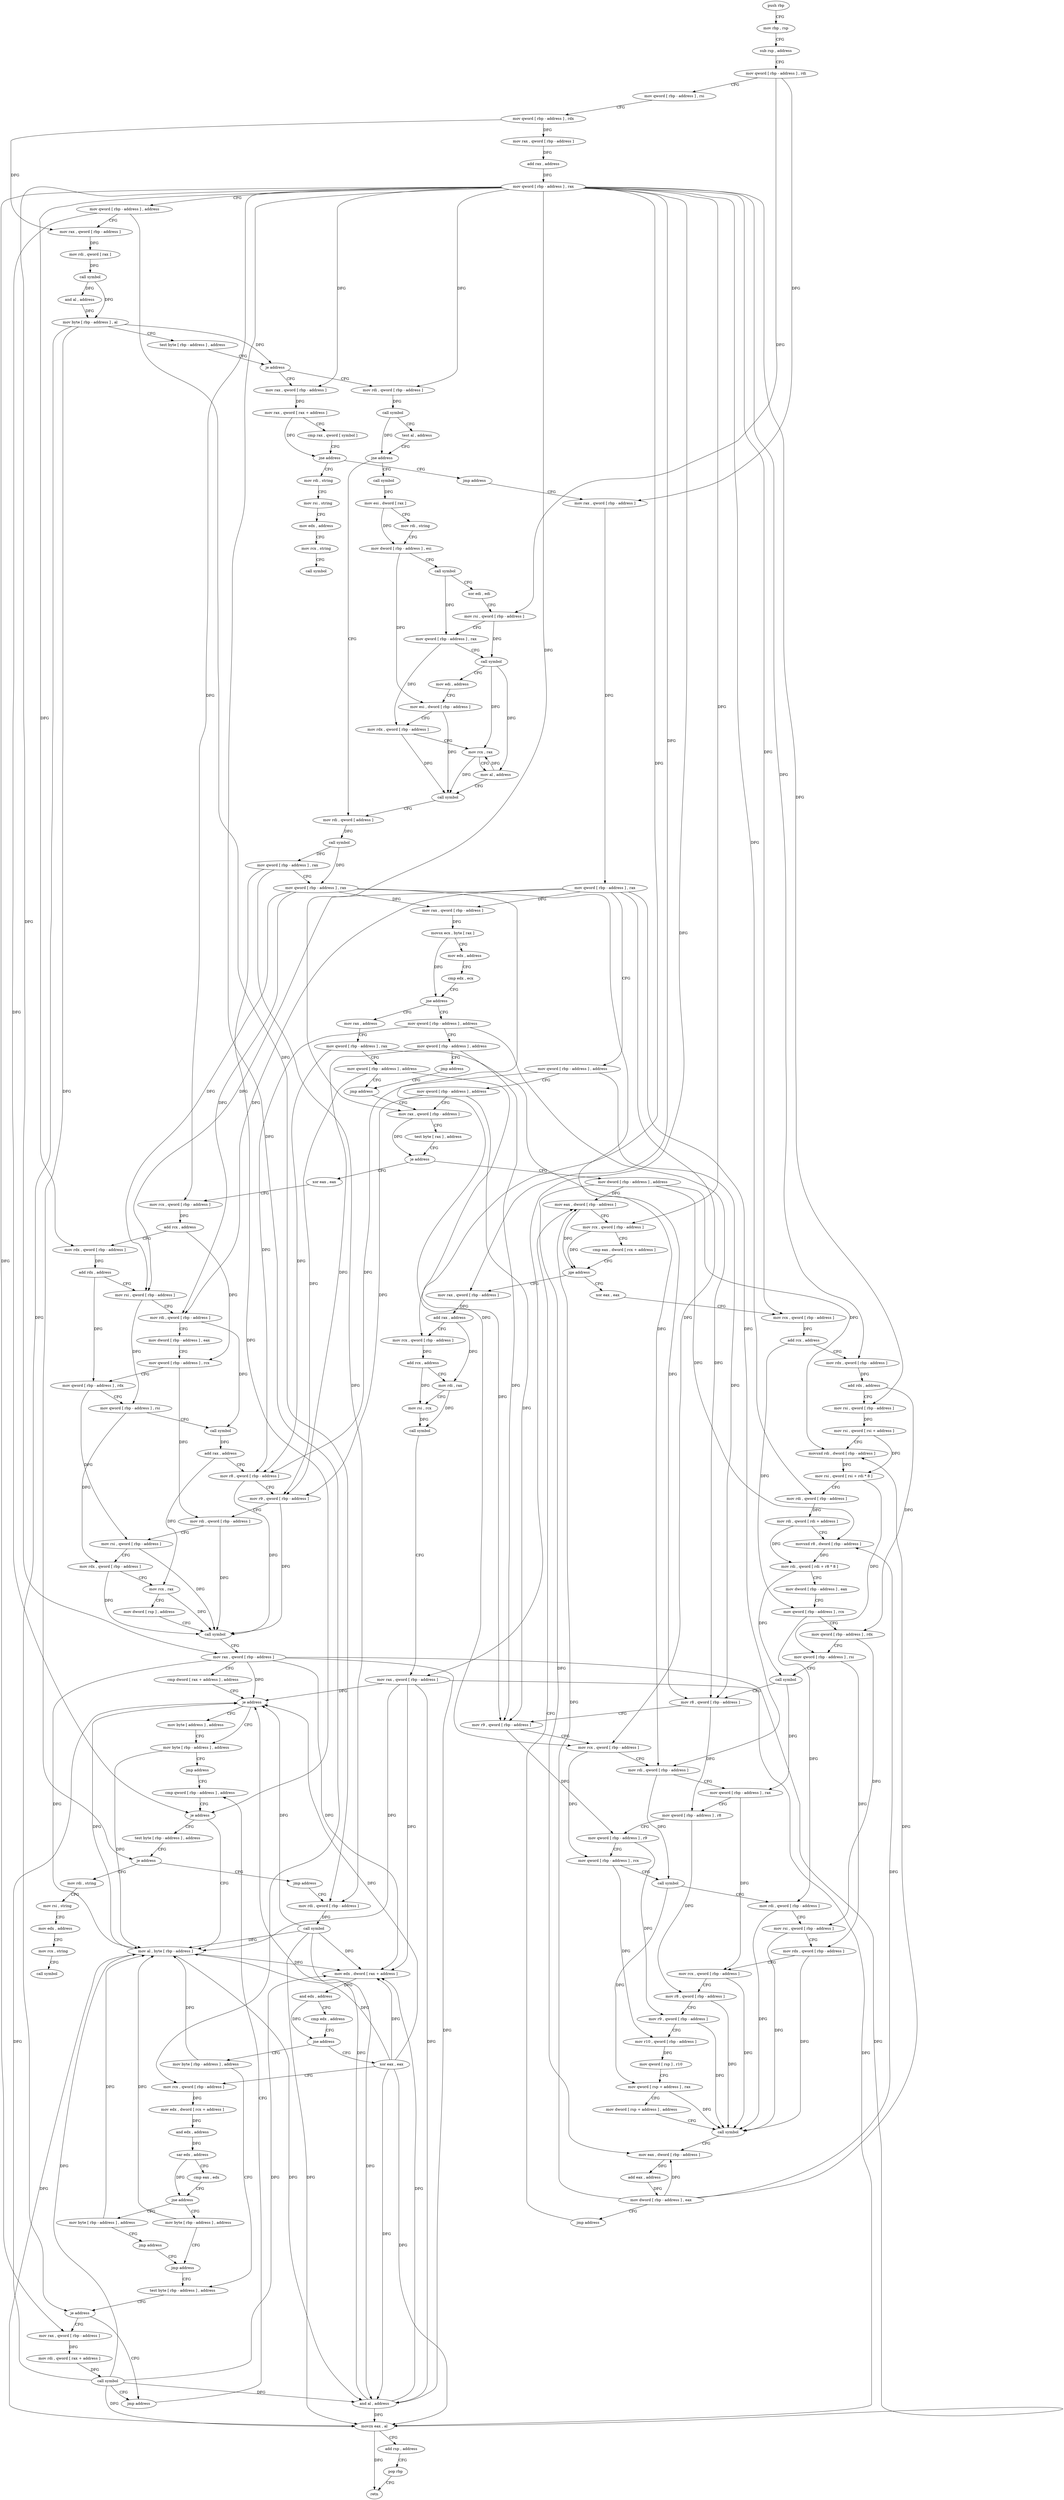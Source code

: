 digraph "func" {
"4224928" [label = "push rbp" ]
"4224929" [label = "mov rbp , rsp" ]
"4224932" [label = "sub rsp , address" ]
"4224939" [label = "mov qword [ rbp - address ] , rdi" ]
"4224943" [label = "mov qword [ rbp - address ] , rsi" ]
"4224947" [label = "mov qword [ rbp - address ] , rdx" ]
"4224951" [label = "mov rax , qword [ rbp - address ]" ]
"4224955" [label = "add rax , address" ]
"4224961" [label = "mov qword [ rbp - address ] , rax" ]
"4224965" [label = "mov qword [ rbp - address ] , address" ]
"4224973" [label = "mov rax , qword [ rbp - address ]" ]
"4224977" [label = "mov rdi , qword [ rax ]" ]
"4224980" [label = "call symbol" ]
"4224985" [label = "and al , address" ]
"4224987" [label = "mov byte [ rbp - address ] , al" ]
"4224990" [label = "test byte [ rbp - address ] , address" ]
"4224994" [label = "je address" ]
"4225168" [label = "mov rax , qword [ rbp - address ]" ]
"4225000" [label = "mov rdi , qword [ rbp - address ]" ]
"4225172" [label = "mov rax , qword [ rax + address ]" ]
"4225179" [label = "cmp rax , qword [ symbol ]" ]
"4225187" [label = "jne address" ]
"4225198" [label = "mov rdi , string" ]
"4225193" [label = "jmp address" ]
"4225004" [label = "call symbol" ]
"4225009" [label = "test al , address" ]
"4225011" [label = "jne address" ]
"4225079" [label = "mov rdi , qword [ address ]" ]
"4225017" [label = "call symbol" ]
"4225208" [label = "mov rsi , string" ]
"4225218" [label = "mov edx , address" ]
"4225223" [label = "mov rcx , string" ]
"4225233" [label = "call symbol" ]
"4225238" [label = "mov rax , qword [ rbp - address ]" ]
"4225087" [label = "call symbol" ]
"4225092" [label = "mov qword [ rbp - address ] , rax" ]
"4225096" [label = "mov qword [ rbp - address ] , rax" ]
"4225100" [label = "mov rax , qword [ rbp - address ]" ]
"4225104" [label = "movsx ecx , byte [ rax ]" ]
"4225107" [label = "mov edx , address" ]
"4225112" [label = "cmp edx , ecx" ]
"4225114" [label = "jne address" ]
"4225141" [label = "mov rax , address" ]
"4225120" [label = "mov qword [ rbp - address ] , address" ]
"4225022" [label = "mov esi , dword [ rax ]" ]
"4225024" [label = "mov rdi , string" ]
"4225034" [label = "mov dword [ rbp - address ] , esi" ]
"4225037" [label = "call symbol" ]
"4225042" [label = "xor edi , edi" ]
"4225044" [label = "mov rsi , qword [ rbp - address ]" ]
"4225048" [label = "mov qword [ rbp - address ] , rax" ]
"4225052" [label = "call symbol" ]
"4225057" [label = "mov edi , address" ]
"4225062" [label = "mov esi , dword [ rbp - address ]" ]
"4225065" [label = "mov rdx , qword [ rbp - address ]" ]
"4225069" [label = "mov rcx , rax" ]
"4225072" [label = "mov al , address" ]
"4225074" [label = "call symbol" ]
"4225242" [label = "mov qword [ rbp - address ] , rax" ]
"4225246" [label = "mov qword [ rbp - address ] , address" ]
"4225254" [label = "mov qword [ rbp - address ] , address" ]
"4225262" [label = "mov rax , qword [ rbp - address ]" ]
"4225151" [label = "mov qword [ rbp - address ] , rax" ]
"4225155" [label = "mov qword [ rbp - address ] , address" ]
"4225163" [label = "jmp address" ]
"4225128" [label = "mov qword [ rbp - address ] , address" ]
"4225136" [label = "jmp address" ]
"4225402" [label = "mov dword [ rbp - address ] , address" ]
"4225409" [label = "mov eax , dword [ rbp - address ]" ]
"4225275" [label = "xor eax , eax" ]
"4225277" [label = "mov rcx , qword [ rbp - address ]" ]
"4225281" [label = "add rcx , address" ]
"4225288" [label = "mov rdx , qword [ rbp - address ]" ]
"4225292" [label = "add rdx , address" ]
"4225299" [label = "mov rsi , qword [ rbp - address ]" ]
"4225303" [label = "mov rdi , qword [ rbp - address ]" ]
"4225307" [label = "mov dword [ rbp - address ] , eax" ]
"4225310" [label = "mov qword [ rbp - address ] , rcx" ]
"4225314" [label = "mov qword [ rbp - address ] , rdx" ]
"4225318" [label = "mov qword [ rbp - address ] , rsi" ]
"4225322" [label = "call symbol" ]
"4225327" [label = "add rax , address" ]
"4225333" [label = "mov r8 , qword [ rbp - address ]" ]
"4225337" [label = "mov r9 , qword [ rbp - address ]" ]
"4225341" [label = "mov rdi , qword [ rbp - address ]" ]
"4225345" [label = "mov rsi , qword [ rbp - address ]" ]
"4225349" [label = "mov rdx , qword [ rbp - address ]" ]
"4225353" [label = "mov rcx , rax" ]
"4225356" [label = "mov dword [ rsp ] , address" ]
"4225363" [label = "call symbol" ]
"4225368" [label = "mov rax , qword [ rbp - address ]" ]
"4225372" [label = "cmp dword [ rax + address ] , address" ]
"4225379" [label = "je address" ]
"4225393" [label = "mov byte [ rbp - address ] , address" ]
"4225385" [label = "mov byte [ address ] , address" ]
"4225266" [label = "test byte [ rax ] , address" ]
"4225269" [label = "je address" ]
"4225653" [label = "mov rax , qword [ rbp - address ]" ]
"4225657" [label = "add rax , address" ]
"4225663" [label = "mov rcx , qword [ rbp - address ]" ]
"4225667" [label = "add rcx , address" ]
"4225674" [label = "mov rdi , rax" ]
"4225677" [label = "mov rsi , rcx" ]
"4225680" [label = "call symbol" ]
"4225685" [label = "mov rax , qword [ rbp - address ]" ]
"4225689" [label = "mov edx , dword [ rax + address ]" ]
"4225695" [label = "and edx , address" ]
"4225698" [label = "cmp edx , address" ]
"4225701" [label = "jne address" ]
"4225754" [label = "mov byte [ rbp - address ] , address" ]
"4225707" [label = "xor eax , eax" ]
"4225428" [label = "xor eax , eax" ]
"4225430" [label = "mov rcx , qword [ rbp - address ]" ]
"4225434" [label = "add rcx , address" ]
"4225441" [label = "mov rdx , qword [ rbp - address ]" ]
"4225445" [label = "add rdx , address" ]
"4225452" [label = "mov rsi , qword [ rbp - address ]" ]
"4225456" [label = "mov rsi , qword [ rsi + address ]" ]
"4225463" [label = "movsxd rdi , dword [ rbp - address ]" ]
"4225467" [label = "mov rsi , qword [ rsi + rdi * 8 ]" ]
"4225471" [label = "mov rdi , qword [ rbp - address ]" ]
"4225475" [label = "mov rdi , qword [ rdi + address ]" ]
"4225482" [label = "movsxd r8 , dword [ rbp - address ]" ]
"4225486" [label = "mov rdi , qword [ rdi + r8 * 8 ]" ]
"4225490" [label = "mov dword [ rbp - address ] , eax" ]
"4225493" [label = "mov qword [ rbp - address ] , rcx" ]
"4225500" [label = "mov qword [ rbp - address ] , rdx" ]
"4225507" [label = "mov qword [ rbp - address ] , rsi" ]
"4225514" [label = "call symbol" ]
"4225519" [label = "mov r8 , qword [ rbp - address ]" ]
"4225523" [label = "mov r9 , qword [ rbp - address ]" ]
"4225527" [label = "mov rcx , qword [ rbp - address ]" ]
"4225531" [label = "mov rdi , qword [ rbp - address ]" ]
"4225535" [label = "mov qword [ rbp - address ] , rax" ]
"4225542" [label = "mov qword [ rbp - address ] , r8" ]
"4225549" [label = "mov qword [ rbp - address ] , r9" ]
"4225556" [label = "mov qword [ rbp - address ] , rcx" ]
"4225563" [label = "call symbol" ]
"4225568" [label = "mov rdi , qword [ rbp - address ]" ]
"4225575" [label = "mov rsi , qword [ rbp - address ]" ]
"4225582" [label = "mov rdx , qword [ rbp - address ]" ]
"4225589" [label = "mov rcx , qword [ rbp - address ]" ]
"4225596" [label = "mov r8 , qword [ rbp - address ]" ]
"4225603" [label = "mov r9 , qword [ rbp - address ]" ]
"4225610" [label = "mov r10 , qword [ rbp - address ]" ]
"4225617" [label = "mov qword [ rsp ] , r10" ]
"4225621" [label = "mov qword [ rsp + address ] , rax" ]
"4225626" [label = "mov dword [ rsp + address ] , address" ]
"4225634" [label = "call symbol" ]
"4225639" [label = "mov eax , dword [ rbp - address ]" ]
"4225642" [label = "add eax , address" ]
"4225645" [label = "mov dword [ rbp - address ] , eax" ]
"4225648" [label = "jmp address" ]
"4225397" [label = "jmp address" ]
"4225789" [label = "cmp qword [ rbp - address ] , address" ]
"4225758" [label = "test byte [ rbp - address ] , address" ]
"4225709" [label = "mov rcx , qword [ rbp - address ]" ]
"4225713" [label = "mov edx , dword [ rcx + address ]" ]
"4225719" [label = "and edx , address" ]
"4225725" [label = "sar edx , address" ]
"4225728" [label = "cmp eax , edx" ]
"4225730" [label = "jne address" ]
"4225745" [label = "mov byte [ rbp - address ] , address" ]
"4225736" [label = "mov byte [ rbp - address ] , address" ]
"4225412" [label = "mov rcx , qword [ rbp - address ]" ]
"4225416" [label = "cmp eax , dword [ rcx + address ]" ]
"4225422" [label = "jge address" ]
"4225794" [label = "je address" ]
"4225864" [label = "mov al , byte [ rbp - address ]" ]
"4225800" [label = "test byte [ rbp - address ] , address" ]
"4225784" [label = "jmp address" ]
"4225768" [label = "mov rax , qword [ rbp - address ]" ]
"4225772" [label = "mov rdi , qword [ rax + address ]" ]
"4225779" [label = "call symbol" ]
"4225749" [label = "jmp address" ]
"4225740" [label = "jmp address" ]
"4225867" [label = "and al , address" ]
"4225869" [label = "movzx eax , al" ]
"4225872" [label = "add rsp , address" ]
"4225879" [label = "pop rbp" ]
"4225880" [label = "retn" ]
"4225804" [label = "je address" ]
"4225815" [label = "mov rdi , string" ]
"4225810" [label = "jmp address" ]
"4225762" [label = "je address" ]
"4225825" [label = "mov rsi , string" ]
"4225835" [label = "mov edx , address" ]
"4225840" [label = "mov rcx , string" ]
"4225850" [label = "call symbol" ]
"4225855" [label = "mov rdi , qword [ rbp - address ]" ]
"4225859" [label = "call symbol" ]
"4224928" -> "4224929" [ label = "CFG" ]
"4224929" -> "4224932" [ label = "CFG" ]
"4224932" -> "4224939" [ label = "CFG" ]
"4224939" -> "4224943" [ label = "CFG" ]
"4224939" -> "4225044" [ label = "DFG" ]
"4224939" -> "4225238" [ label = "DFG" ]
"4224943" -> "4224947" [ label = "CFG" ]
"4224947" -> "4224951" [ label = "DFG" ]
"4224947" -> "4224973" [ label = "DFG" ]
"4224951" -> "4224955" [ label = "DFG" ]
"4224955" -> "4224961" [ label = "DFG" ]
"4224961" -> "4224965" [ label = "CFG" ]
"4224961" -> "4225168" [ label = "DFG" ]
"4224961" -> "4225000" [ label = "DFG" ]
"4224961" -> "4225262" [ label = "DFG" ]
"4224961" -> "4225277" [ label = "DFG" ]
"4224961" -> "4225288" [ label = "DFG" ]
"4224961" -> "4225368" [ label = "DFG" ]
"4224961" -> "4225412" [ label = "DFG" ]
"4224961" -> "4225653" [ label = "DFG" ]
"4224961" -> "4225663" [ label = "DFG" ]
"4224961" -> "4225685" [ label = "DFG" ]
"4224961" -> "4225430" [ label = "DFG" ]
"4224961" -> "4225441" [ label = "DFG" ]
"4224961" -> "4225452" [ label = "DFG" ]
"4224961" -> "4225471" [ label = "DFG" ]
"4224961" -> "4225709" [ label = "DFG" ]
"4224961" -> "4225768" [ label = "DFG" ]
"4224965" -> "4224973" [ label = "CFG" ]
"4224965" -> "4225794" [ label = "DFG" ]
"4224965" -> "4225855" [ label = "DFG" ]
"4224973" -> "4224977" [ label = "DFG" ]
"4224977" -> "4224980" [ label = "DFG" ]
"4224980" -> "4224985" [ label = "DFG" ]
"4224980" -> "4224987" [ label = "DFG" ]
"4224985" -> "4224987" [ label = "DFG" ]
"4224987" -> "4224990" [ label = "CFG" ]
"4224987" -> "4224994" [ label = "DFG" ]
"4224987" -> "4225804" [ label = "DFG" ]
"4224987" -> "4225762" [ label = "DFG" ]
"4224990" -> "4224994" [ label = "CFG" ]
"4224994" -> "4225168" [ label = "CFG" ]
"4224994" -> "4225000" [ label = "CFG" ]
"4225168" -> "4225172" [ label = "DFG" ]
"4225000" -> "4225004" [ label = "DFG" ]
"4225172" -> "4225179" [ label = "CFG" ]
"4225172" -> "4225187" [ label = "DFG" ]
"4225179" -> "4225187" [ label = "CFG" ]
"4225187" -> "4225198" [ label = "CFG" ]
"4225187" -> "4225193" [ label = "CFG" ]
"4225198" -> "4225208" [ label = "CFG" ]
"4225193" -> "4225238" [ label = "CFG" ]
"4225004" -> "4225009" [ label = "CFG" ]
"4225004" -> "4225011" [ label = "DFG" ]
"4225009" -> "4225011" [ label = "CFG" ]
"4225011" -> "4225079" [ label = "CFG" ]
"4225011" -> "4225017" [ label = "CFG" ]
"4225079" -> "4225087" [ label = "DFG" ]
"4225017" -> "4225022" [ label = "DFG" ]
"4225208" -> "4225218" [ label = "CFG" ]
"4225218" -> "4225223" [ label = "CFG" ]
"4225223" -> "4225233" [ label = "CFG" ]
"4225238" -> "4225242" [ label = "DFG" ]
"4225087" -> "4225092" [ label = "DFG" ]
"4225087" -> "4225096" [ label = "DFG" ]
"4225092" -> "4225096" [ label = "CFG" ]
"4225092" -> "4225794" [ label = "DFG" ]
"4225092" -> "4225855" [ label = "DFG" ]
"4225096" -> "4225100" [ label = "DFG" ]
"4225096" -> "4225299" [ label = "DFG" ]
"4225096" -> "4225303" [ label = "DFG" ]
"4225096" -> "4225527" [ label = "DFG" ]
"4225096" -> "4225531" [ label = "DFG" ]
"4225100" -> "4225104" [ label = "DFG" ]
"4225104" -> "4225107" [ label = "CFG" ]
"4225104" -> "4225114" [ label = "DFG" ]
"4225107" -> "4225112" [ label = "CFG" ]
"4225112" -> "4225114" [ label = "CFG" ]
"4225114" -> "4225141" [ label = "CFG" ]
"4225114" -> "4225120" [ label = "CFG" ]
"4225141" -> "4225151" [ label = "CFG" ]
"4225120" -> "4225128" [ label = "CFG" ]
"4225120" -> "4225333" [ label = "DFG" ]
"4225120" -> "4225519" [ label = "DFG" ]
"4225022" -> "4225024" [ label = "CFG" ]
"4225022" -> "4225034" [ label = "DFG" ]
"4225024" -> "4225034" [ label = "CFG" ]
"4225034" -> "4225037" [ label = "CFG" ]
"4225034" -> "4225062" [ label = "DFG" ]
"4225037" -> "4225042" [ label = "CFG" ]
"4225037" -> "4225048" [ label = "DFG" ]
"4225042" -> "4225044" [ label = "CFG" ]
"4225044" -> "4225048" [ label = "CFG" ]
"4225044" -> "4225052" [ label = "DFG" ]
"4225048" -> "4225052" [ label = "CFG" ]
"4225048" -> "4225065" [ label = "DFG" ]
"4225052" -> "4225057" [ label = "CFG" ]
"4225052" -> "4225069" [ label = "DFG" ]
"4225052" -> "4225072" [ label = "DFG" ]
"4225057" -> "4225062" [ label = "CFG" ]
"4225062" -> "4225065" [ label = "CFG" ]
"4225062" -> "4225074" [ label = "DFG" ]
"4225065" -> "4225069" [ label = "CFG" ]
"4225065" -> "4225074" [ label = "DFG" ]
"4225069" -> "4225072" [ label = "CFG" ]
"4225069" -> "4225074" [ label = "DFG" ]
"4225072" -> "4225074" [ label = "CFG" ]
"4225072" -> "4225069" [ label = "DFG" ]
"4225074" -> "4225079" [ label = "CFG" ]
"4225242" -> "4225246" [ label = "CFG" ]
"4225242" -> "4225100" [ label = "DFG" ]
"4225242" -> "4225299" [ label = "DFG" ]
"4225242" -> "4225303" [ label = "DFG" ]
"4225242" -> "4225527" [ label = "DFG" ]
"4225242" -> "4225531" [ label = "DFG" ]
"4225246" -> "4225254" [ label = "CFG" ]
"4225246" -> "4225333" [ label = "DFG" ]
"4225246" -> "4225519" [ label = "DFG" ]
"4225254" -> "4225262" [ label = "CFG" ]
"4225254" -> "4225337" [ label = "DFG" ]
"4225254" -> "4225523" [ label = "DFG" ]
"4225262" -> "4225266" [ label = "CFG" ]
"4225262" -> "4225269" [ label = "DFG" ]
"4225151" -> "4225155" [ label = "CFG" ]
"4225151" -> "4225333" [ label = "DFG" ]
"4225151" -> "4225519" [ label = "DFG" ]
"4225155" -> "4225163" [ label = "CFG" ]
"4225155" -> "4225337" [ label = "DFG" ]
"4225155" -> "4225523" [ label = "DFG" ]
"4225163" -> "4225262" [ label = "CFG" ]
"4225128" -> "4225136" [ label = "CFG" ]
"4225128" -> "4225337" [ label = "DFG" ]
"4225128" -> "4225523" [ label = "DFG" ]
"4225136" -> "4225163" [ label = "CFG" ]
"4225402" -> "4225409" [ label = "DFG" ]
"4225402" -> "4225463" [ label = "DFG" ]
"4225402" -> "4225482" [ label = "DFG" ]
"4225402" -> "4225639" [ label = "DFG" ]
"4225409" -> "4225412" [ label = "CFG" ]
"4225409" -> "4225422" [ label = "DFG" ]
"4225275" -> "4225277" [ label = "CFG" ]
"4225277" -> "4225281" [ label = "DFG" ]
"4225281" -> "4225288" [ label = "CFG" ]
"4225281" -> "4225310" [ label = "DFG" ]
"4225288" -> "4225292" [ label = "DFG" ]
"4225292" -> "4225299" [ label = "CFG" ]
"4225292" -> "4225314" [ label = "DFG" ]
"4225299" -> "4225303" [ label = "CFG" ]
"4225299" -> "4225318" [ label = "DFG" ]
"4225303" -> "4225307" [ label = "CFG" ]
"4225303" -> "4225322" [ label = "DFG" ]
"4225307" -> "4225310" [ label = "CFG" ]
"4225310" -> "4225314" [ label = "CFG" ]
"4225310" -> "4225341" [ label = "DFG" ]
"4225314" -> "4225318" [ label = "CFG" ]
"4225314" -> "4225345" [ label = "DFG" ]
"4225318" -> "4225322" [ label = "CFG" ]
"4225318" -> "4225349" [ label = "DFG" ]
"4225322" -> "4225327" [ label = "DFG" ]
"4225327" -> "4225333" [ label = "CFG" ]
"4225327" -> "4225353" [ label = "DFG" ]
"4225333" -> "4225337" [ label = "CFG" ]
"4225333" -> "4225363" [ label = "DFG" ]
"4225337" -> "4225341" [ label = "CFG" ]
"4225337" -> "4225363" [ label = "DFG" ]
"4225341" -> "4225345" [ label = "CFG" ]
"4225341" -> "4225363" [ label = "DFG" ]
"4225345" -> "4225349" [ label = "CFG" ]
"4225345" -> "4225363" [ label = "DFG" ]
"4225349" -> "4225353" [ label = "CFG" ]
"4225349" -> "4225363" [ label = "DFG" ]
"4225353" -> "4225356" [ label = "CFG" ]
"4225353" -> "4225363" [ label = "DFG" ]
"4225356" -> "4225363" [ label = "CFG" ]
"4225363" -> "4225368" [ label = "CFG" ]
"4225368" -> "4225372" [ label = "CFG" ]
"4225368" -> "4225379" [ label = "DFG" ]
"4225368" -> "4225689" [ label = "DFG" ]
"4225368" -> "4225864" [ label = "DFG" ]
"4225368" -> "4225867" [ label = "DFG" ]
"4225368" -> "4225869" [ label = "DFG" ]
"4225372" -> "4225379" [ label = "CFG" ]
"4225379" -> "4225393" [ label = "CFG" ]
"4225379" -> "4225385" [ label = "CFG" ]
"4225393" -> "4225397" [ label = "CFG" ]
"4225393" -> "4225864" [ label = "DFG" ]
"4225385" -> "4225393" [ label = "CFG" ]
"4225266" -> "4225269" [ label = "CFG" ]
"4225269" -> "4225402" [ label = "CFG" ]
"4225269" -> "4225275" [ label = "CFG" ]
"4225653" -> "4225657" [ label = "DFG" ]
"4225657" -> "4225663" [ label = "CFG" ]
"4225657" -> "4225674" [ label = "DFG" ]
"4225663" -> "4225667" [ label = "DFG" ]
"4225667" -> "4225674" [ label = "CFG" ]
"4225667" -> "4225677" [ label = "DFG" ]
"4225674" -> "4225677" [ label = "CFG" ]
"4225674" -> "4225680" [ label = "DFG" ]
"4225677" -> "4225680" [ label = "DFG" ]
"4225680" -> "4225685" [ label = "CFG" ]
"4225685" -> "4225689" [ label = "DFG" ]
"4225685" -> "4225379" [ label = "DFG" ]
"4225685" -> "4225864" [ label = "DFG" ]
"4225685" -> "4225867" [ label = "DFG" ]
"4225685" -> "4225869" [ label = "DFG" ]
"4225689" -> "4225695" [ label = "DFG" ]
"4225695" -> "4225698" [ label = "CFG" ]
"4225695" -> "4225701" [ label = "DFG" ]
"4225698" -> "4225701" [ label = "CFG" ]
"4225701" -> "4225754" [ label = "CFG" ]
"4225701" -> "4225707" [ label = "CFG" ]
"4225754" -> "4225758" [ label = "CFG" ]
"4225754" -> "4225864" [ label = "DFG" ]
"4225707" -> "4225709" [ label = "CFG" ]
"4225707" -> "4225379" [ label = "DFG" ]
"4225707" -> "4225689" [ label = "DFG" ]
"4225707" -> "4225864" [ label = "DFG" ]
"4225707" -> "4225867" [ label = "DFG" ]
"4225707" -> "4225869" [ label = "DFG" ]
"4225428" -> "4225430" [ label = "CFG" ]
"4225430" -> "4225434" [ label = "DFG" ]
"4225434" -> "4225441" [ label = "CFG" ]
"4225434" -> "4225493" [ label = "DFG" ]
"4225441" -> "4225445" [ label = "DFG" ]
"4225445" -> "4225452" [ label = "CFG" ]
"4225445" -> "4225500" [ label = "DFG" ]
"4225452" -> "4225456" [ label = "DFG" ]
"4225456" -> "4225463" [ label = "CFG" ]
"4225456" -> "4225467" [ label = "DFG" ]
"4225463" -> "4225467" [ label = "DFG" ]
"4225467" -> "4225471" [ label = "CFG" ]
"4225467" -> "4225507" [ label = "DFG" ]
"4225471" -> "4225475" [ label = "DFG" ]
"4225475" -> "4225482" [ label = "CFG" ]
"4225475" -> "4225486" [ label = "DFG" ]
"4225482" -> "4225486" [ label = "DFG" ]
"4225486" -> "4225490" [ label = "CFG" ]
"4225486" -> "4225514" [ label = "DFG" ]
"4225490" -> "4225493" [ label = "CFG" ]
"4225493" -> "4225500" [ label = "CFG" ]
"4225493" -> "4225568" [ label = "DFG" ]
"4225500" -> "4225507" [ label = "CFG" ]
"4225500" -> "4225575" [ label = "DFG" ]
"4225507" -> "4225514" [ label = "CFG" ]
"4225507" -> "4225582" [ label = "DFG" ]
"4225514" -> "4225519" [ label = "CFG" ]
"4225514" -> "4225535" [ label = "DFG" ]
"4225519" -> "4225523" [ label = "CFG" ]
"4225519" -> "4225542" [ label = "DFG" ]
"4225523" -> "4225527" [ label = "CFG" ]
"4225523" -> "4225549" [ label = "DFG" ]
"4225527" -> "4225531" [ label = "CFG" ]
"4225527" -> "4225556" [ label = "DFG" ]
"4225531" -> "4225535" [ label = "CFG" ]
"4225531" -> "4225563" [ label = "DFG" ]
"4225535" -> "4225542" [ label = "CFG" ]
"4225535" -> "4225589" [ label = "DFG" ]
"4225542" -> "4225549" [ label = "CFG" ]
"4225542" -> "4225596" [ label = "DFG" ]
"4225549" -> "4225556" [ label = "CFG" ]
"4225549" -> "4225603" [ label = "DFG" ]
"4225556" -> "4225563" [ label = "CFG" ]
"4225556" -> "4225610" [ label = "DFG" ]
"4225563" -> "4225568" [ label = "CFG" ]
"4225563" -> "4225621" [ label = "DFG" ]
"4225568" -> "4225575" [ label = "CFG" ]
"4225568" -> "4225634" [ label = "DFG" ]
"4225575" -> "4225582" [ label = "CFG" ]
"4225575" -> "4225634" [ label = "DFG" ]
"4225582" -> "4225589" [ label = "CFG" ]
"4225582" -> "4225634" [ label = "DFG" ]
"4225589" -> "4225596" [ label = "CFG" ]
"4225589" -> "4225634" [ label = "DFG" ]
"4225596" -> "4225603" [ label = "CFG" ]
"4225596" -> "4225634" [ label = "DFG" ]
"4225603" -> "4225610" [ label = "CFG" ]
"4225603" -> "4225634" [ label = "DFG" ]
"4225610" -> "4225617" [ label = "DFG" ]
"4225617" -> "4225621" [ label = "CFG" ]
"4225621" -> "4225626" [ label = "CFG" ]
"4225621" -> "4225634" [ label = "DFG" ]
"4225626" -> "4225634" [ label = "CFG" ]
"4225634" -> "4225639" [ label = "CFG" ]
"4225639" -> "4225642" [ label = "DFG" ]
"4225642" -> "4225645" [ label = "DFG" ]
"4225645" -> "4225648" [ label = "CFG" ]
"4225645" -> "4225409" [ label = "DFG" ]
"4225645" -> "4225463" [ label = "DFG" ]
"4225645" -> "4225482" [ label = "DFG" ]
"4225645" -> "4225639" [ label = "DFG" ]
"4225648" -> "4225409" [ label = "CFG" ]
"4225397" -> "4225789" [ label = "CFG" ]
"4225789" -> "4225794" [ label = "CFG" ]
"4225758" -> "4225762" [ label = "CFG" ]
"4225709" -> "4225713" [ label = "DFG" ]
"4225713" -> "4225719" [ label = "DFG" ]
"4225719" -> "4225725" [ label = "DFG" ]
"4225725" -> "4225728" [ label = "CFG" ]
"4225725" -> "4225730" [ label = "DFG" ]
"4225728" -> "4225730" [ label = "CFG" ]
"4225730" -> "4225745" [ label = "CFG" ]
"4225730" -> "4225736" [ label = "CFG" ]
"4225745" -> "4225749" [ label = "CFG" ]
"4225745" -> "4225864" [ label = "DFG" ]
"4225736" -> "4225740" [ label = "CFG" ]
"4225736" -> "4225864" [ label = "DFG" ]
"4225412" -> "4225416" [ label = "CFG" ]
"4225412" -> "4225422" [ label = "DFG" ]
"4225416" -> "4225422" [ label = "CFG" ]
"4225422" -> "4225653" [ label = "CFG" ]
"4225422" -> "4225428" [ label = "CFG" ]
"4225794" -> "4225864" [ label = "CFG" ]
"4225794" -> "4225800" [ label = "CFG" ]
"4225864" -> "4225867" [ label = "DFG" ]
"4225864" -> "4225379" [ label = "DFG" ]
"4225864" -> "4225689" [ label = "DFG" ]
"4225864" -> "4225869" [ label = "DFG" ]
"4225800" -> "4225804" [ label = "CFG" ]
"4225784" -> "4225789" [ label = "CFG" ]
"4225768" -> "4225772" [ label = "DFG" ]
"4225772" -> "4225779" [ label = "DFG" ]
"4225779" -> "4225784" [ label = "CFG" ]
"4225779" -> "4225379" [ label = "DFG" ]
"4225779" -> "4225689" [ label = "DFG" ]
"4225779" -> "4225867" [ label = "DFG" ]
"4225779" -> "4225869" [ label = "DFG" ]
"4225779" -> "4225864" [ label = "DFG" ]
"4225749" -> "4225758" [ label = "CFG" ]
"4225740" -> "4225749" [ label = "CFG" ]
"4225867" -> "4225869" [ label = "DFG" ]
"4225867" -> "4225379" [ label = "DFG" ]
"4225867" -> "4225689" [ label = "DFG" ]
"4225869" -> "4225872" [ label = "CFG" ]
"4225869" -> "4225880" [ label = "DFG" ]
"4225872" -> "4225879" [ label = "CFG" ]
"4225879" -> "4225880" [ label = "CFG" ]
"4225804" -> "4225815" [ label = "CFG" ]
"4225804" -> "4225810" [ label = "CFG" ]
"4225815" -> "4225825" [ label = "CFG" ]
"4225810" -> "4225855" [ label = "CFG" ]
"4225762" -> "4225784" [ label = "CFG" ]
"4225762" -> "4225768" [ label = "CFG" ]
"4225825" -> "4225835" [ label = "CFG" ]
"4225835" -> "4225840" [ label = "CFG" ]
"4225840" -> "4225850" [ label = "CFG" ]
"4225855" -> "4225859" [ label = "DFG" ]
"4225859" -> "4225864" [ label = "DFG" ]
"4225859" -> "4225379" [ label = "DFG" ]
"4225859" -> "4225689" [ label = "DFG" ]
"4225859" -> "4225867" [ label = "DFG" ]
"4225859" -> "4225869" [ label = "DFG" ]
}
